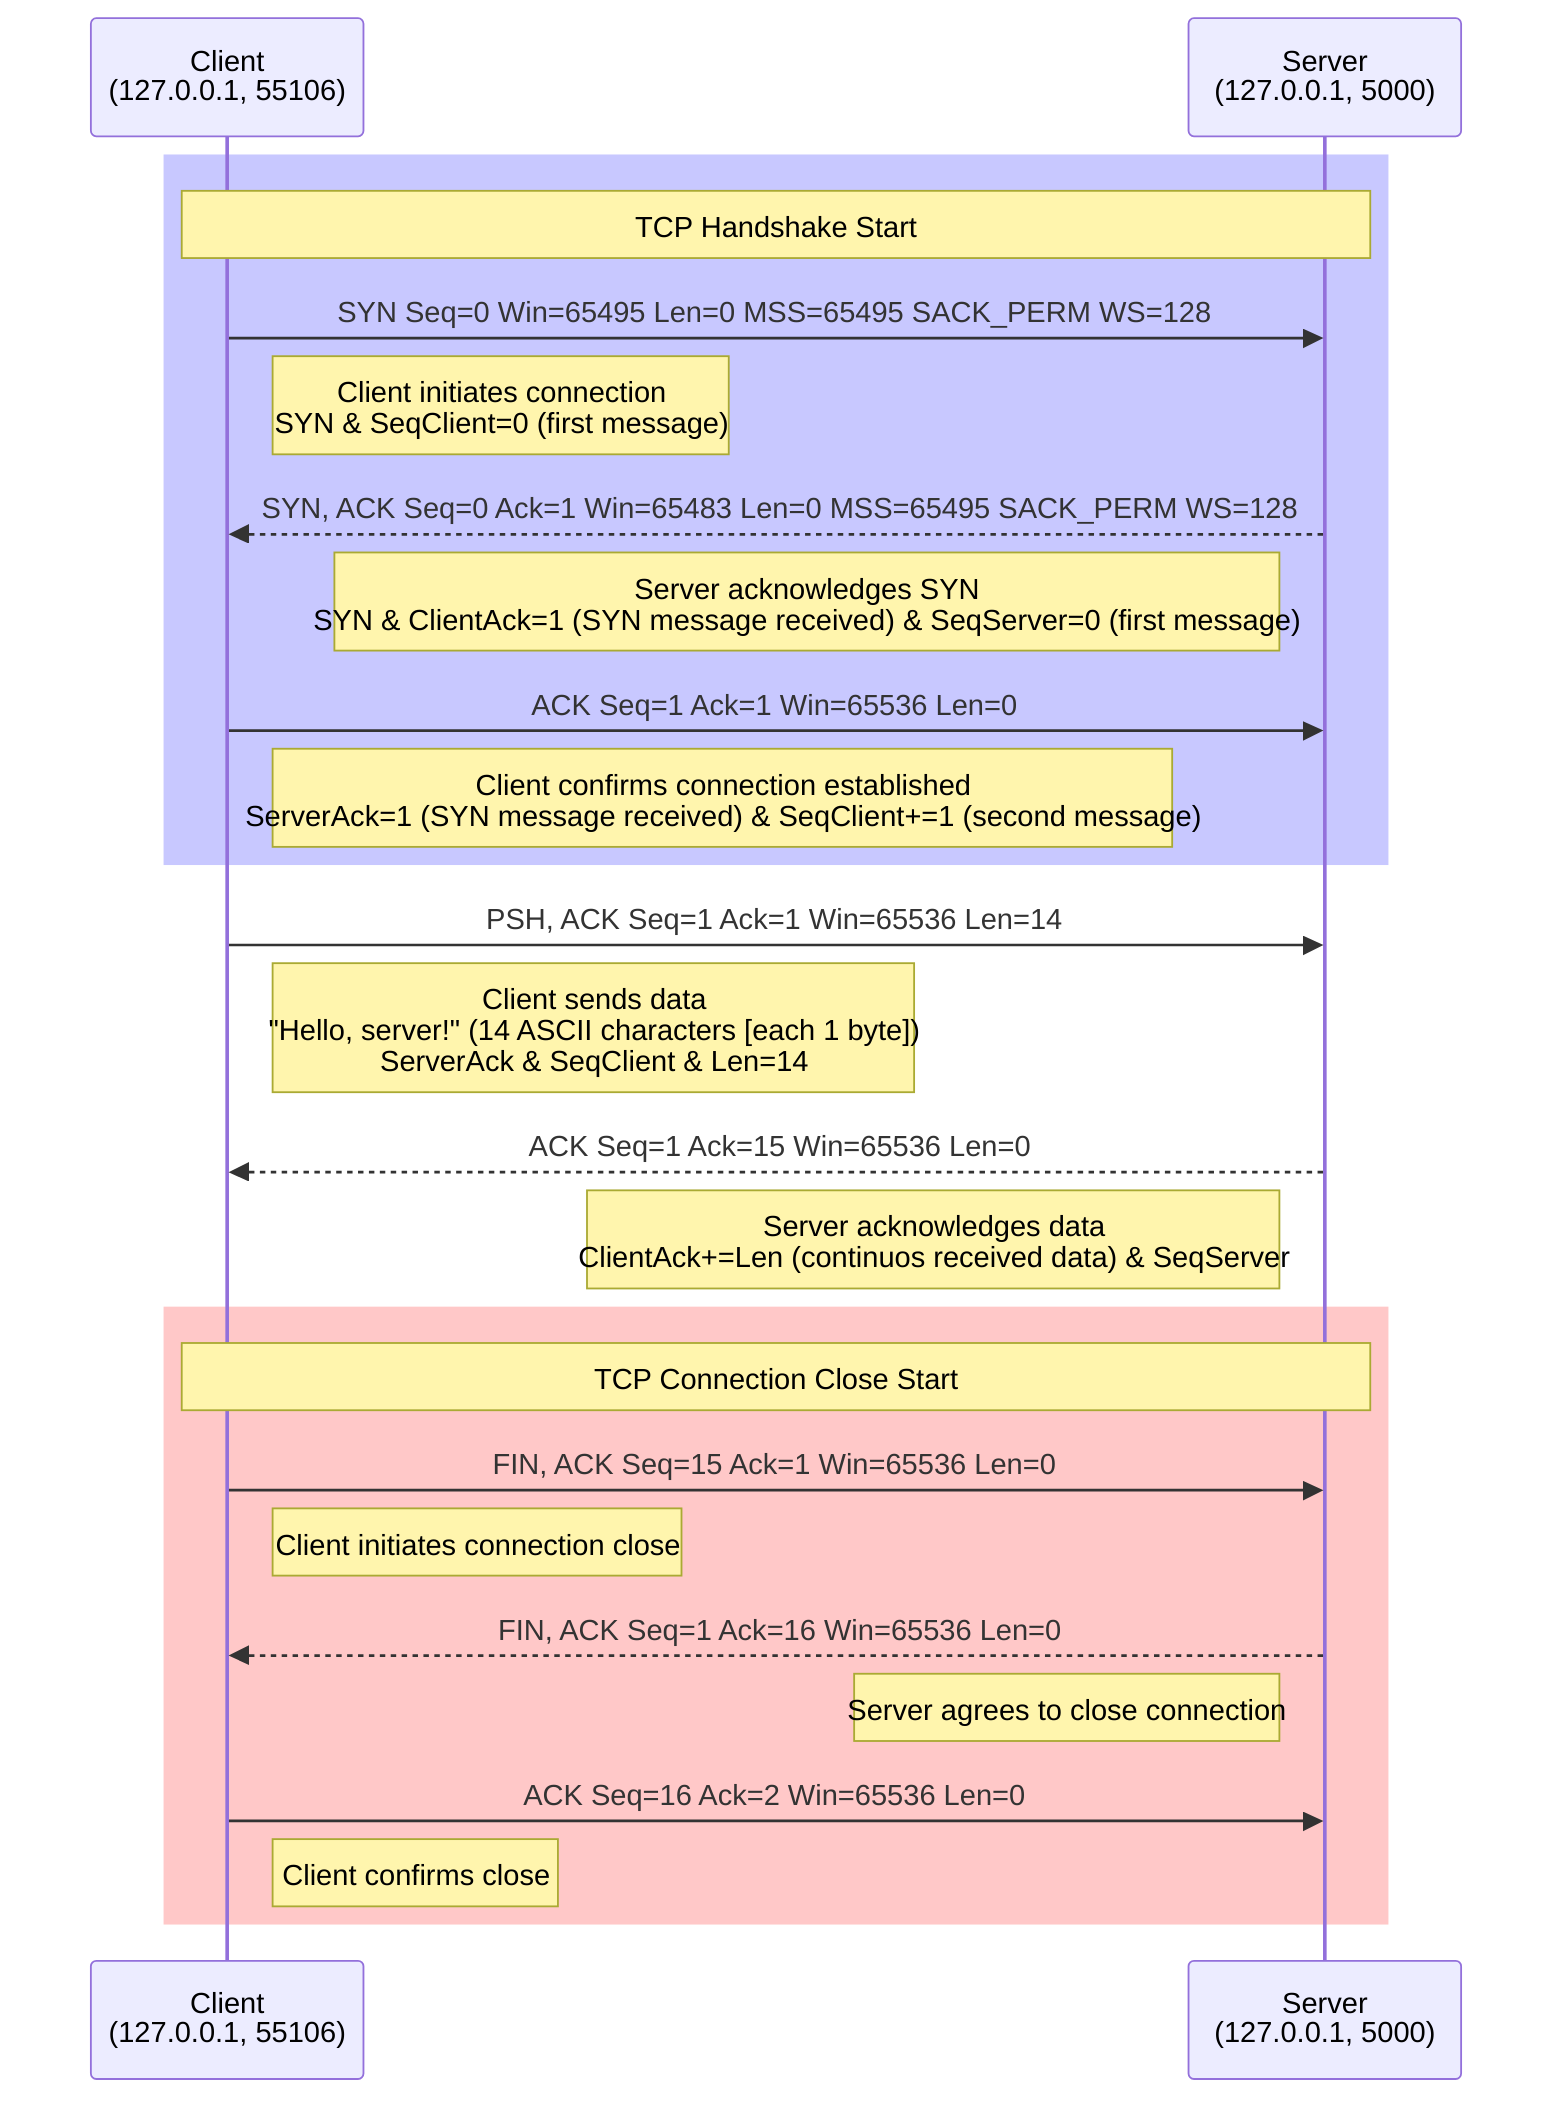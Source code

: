 sequenceDiagram
    participant Client as Client<br>(127.0.0.1, 55106)
    participant Server as Server<br>(127.0.0.1, 5000)

    rect rgb(200, 200, 255)
        note over Client, Server: TCP Handshake Start
        Client->>Server: SYN Seq=0 Win=65495 Len=0 MSS=65495 SACK_PERM WS=128
        note right of Client: Client initiates connection<br>SYN & SeqClient=0 (first message)
        Server-->>Client: SYN, ACK Seq=0 Ack=1 Win=65483 Len=0 MSS=65495 SACK_PERM WS=128
        note left of Server: Server acknowledges SYN<br>SYN & ClientAck=1 (SYN message received) & SeqServer=0 (first message)
        Client->>Server: ACK Seq=1 Ack=1 Win=65536 Len=0
        note right of Client: Client confirms connection established<br>ServerAck=1 (SYN message received) & SeqClient+=1 (second message)
    end

    Client->>Server: PSH, ACK Seq=1 Ack=1 Win=65536 Len=14
    note right of Client: Client sends data<br>"Hello, server!" (14 ASCII characters [each 1 byte])<br>ServerAck & SeqClient & Len=14

    Server-->>Client: ACK Seq=1 Ack=15 Win=65536 Len=0
    note left of Server: Server acknowledges data<br>ClientAck+=Len (continuos received data) & SeqServer

    rect rgb(255, 200, 200)
        note over Client, Server: TCP Connection Close Start
        Client->>Server: FIN, ACK Seq=15 Ack=1 Win=65536 Len=0
        note right of Client: Client initiates connection close
        Server-->>Client: FIN, ACK Seq=1 Ack=16 Win=65536 Len=0
        note left of Server: Server agrees to close connection
        Client->>Server: ACK Seq=16 Ack=2 Win=65536 Len=0
        note right of Client: Client confirms close
    end